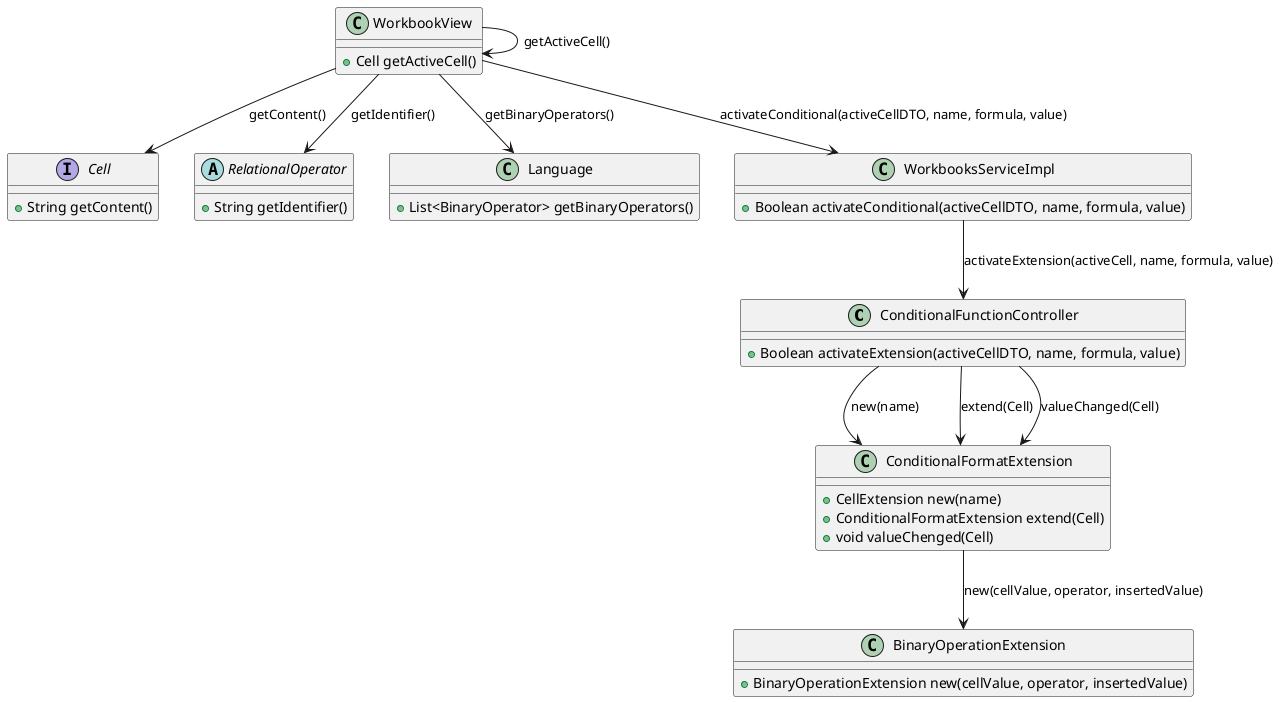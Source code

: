 @startuml
class ConditionalFunctionController {
	+Boolean activateExtension(activeCellDTO, name, formula, value)
}

class ConditionalFormatExtension {
	+CellExtension new(name)
	+ConditionalFormatExtension extend(Cell)
	+void valueChenged(Cell)
}

class BinaryOperationExtension {
	+BinaryOperationExtension new(cellValue, operator, insertedValue)
}

class WorkbookView {
	+Cell getActiveCell()
}

interface Cell {
	+String getContent()
}

abstract class RelationalOperator {
	+String getIdentifier()
}

class Language {
	+List<BinaryOperator> getBinaryOperators()
}

class WorkbooksServiceImpl {
	+Boolean activateConditional(activeCellDTO, name, formula, value)
}

WorkbookView --> Language : getBinaryOperators()
WorkbookView --> RelationalOperator : getIdentifier()
WorkbookView --> WorkbookView : getActiveCell()
WorkbookView --> Cell : getContent()
WorkbookView --> WorkbooksServiceImpl : activateConditional(activeCellDTO, name, formula, value)
WorkbooksServiceImpl --> ConditionalFunctionController : activateExtension(activeCell, name, formula, value)
ConditionalFunctionController --> ConditionalFormatExtension : new(name)
ConditionalFunctionController --> ConditionalFormatExtension : extend(Cell)
ConditionalFunctionController--> ConditionalFormatExtension : valueChanged(Cell)
ConditionalFormatExtension --> BinaryOperationExtension : new(cellValue, operator, insertedValue)
@enduml